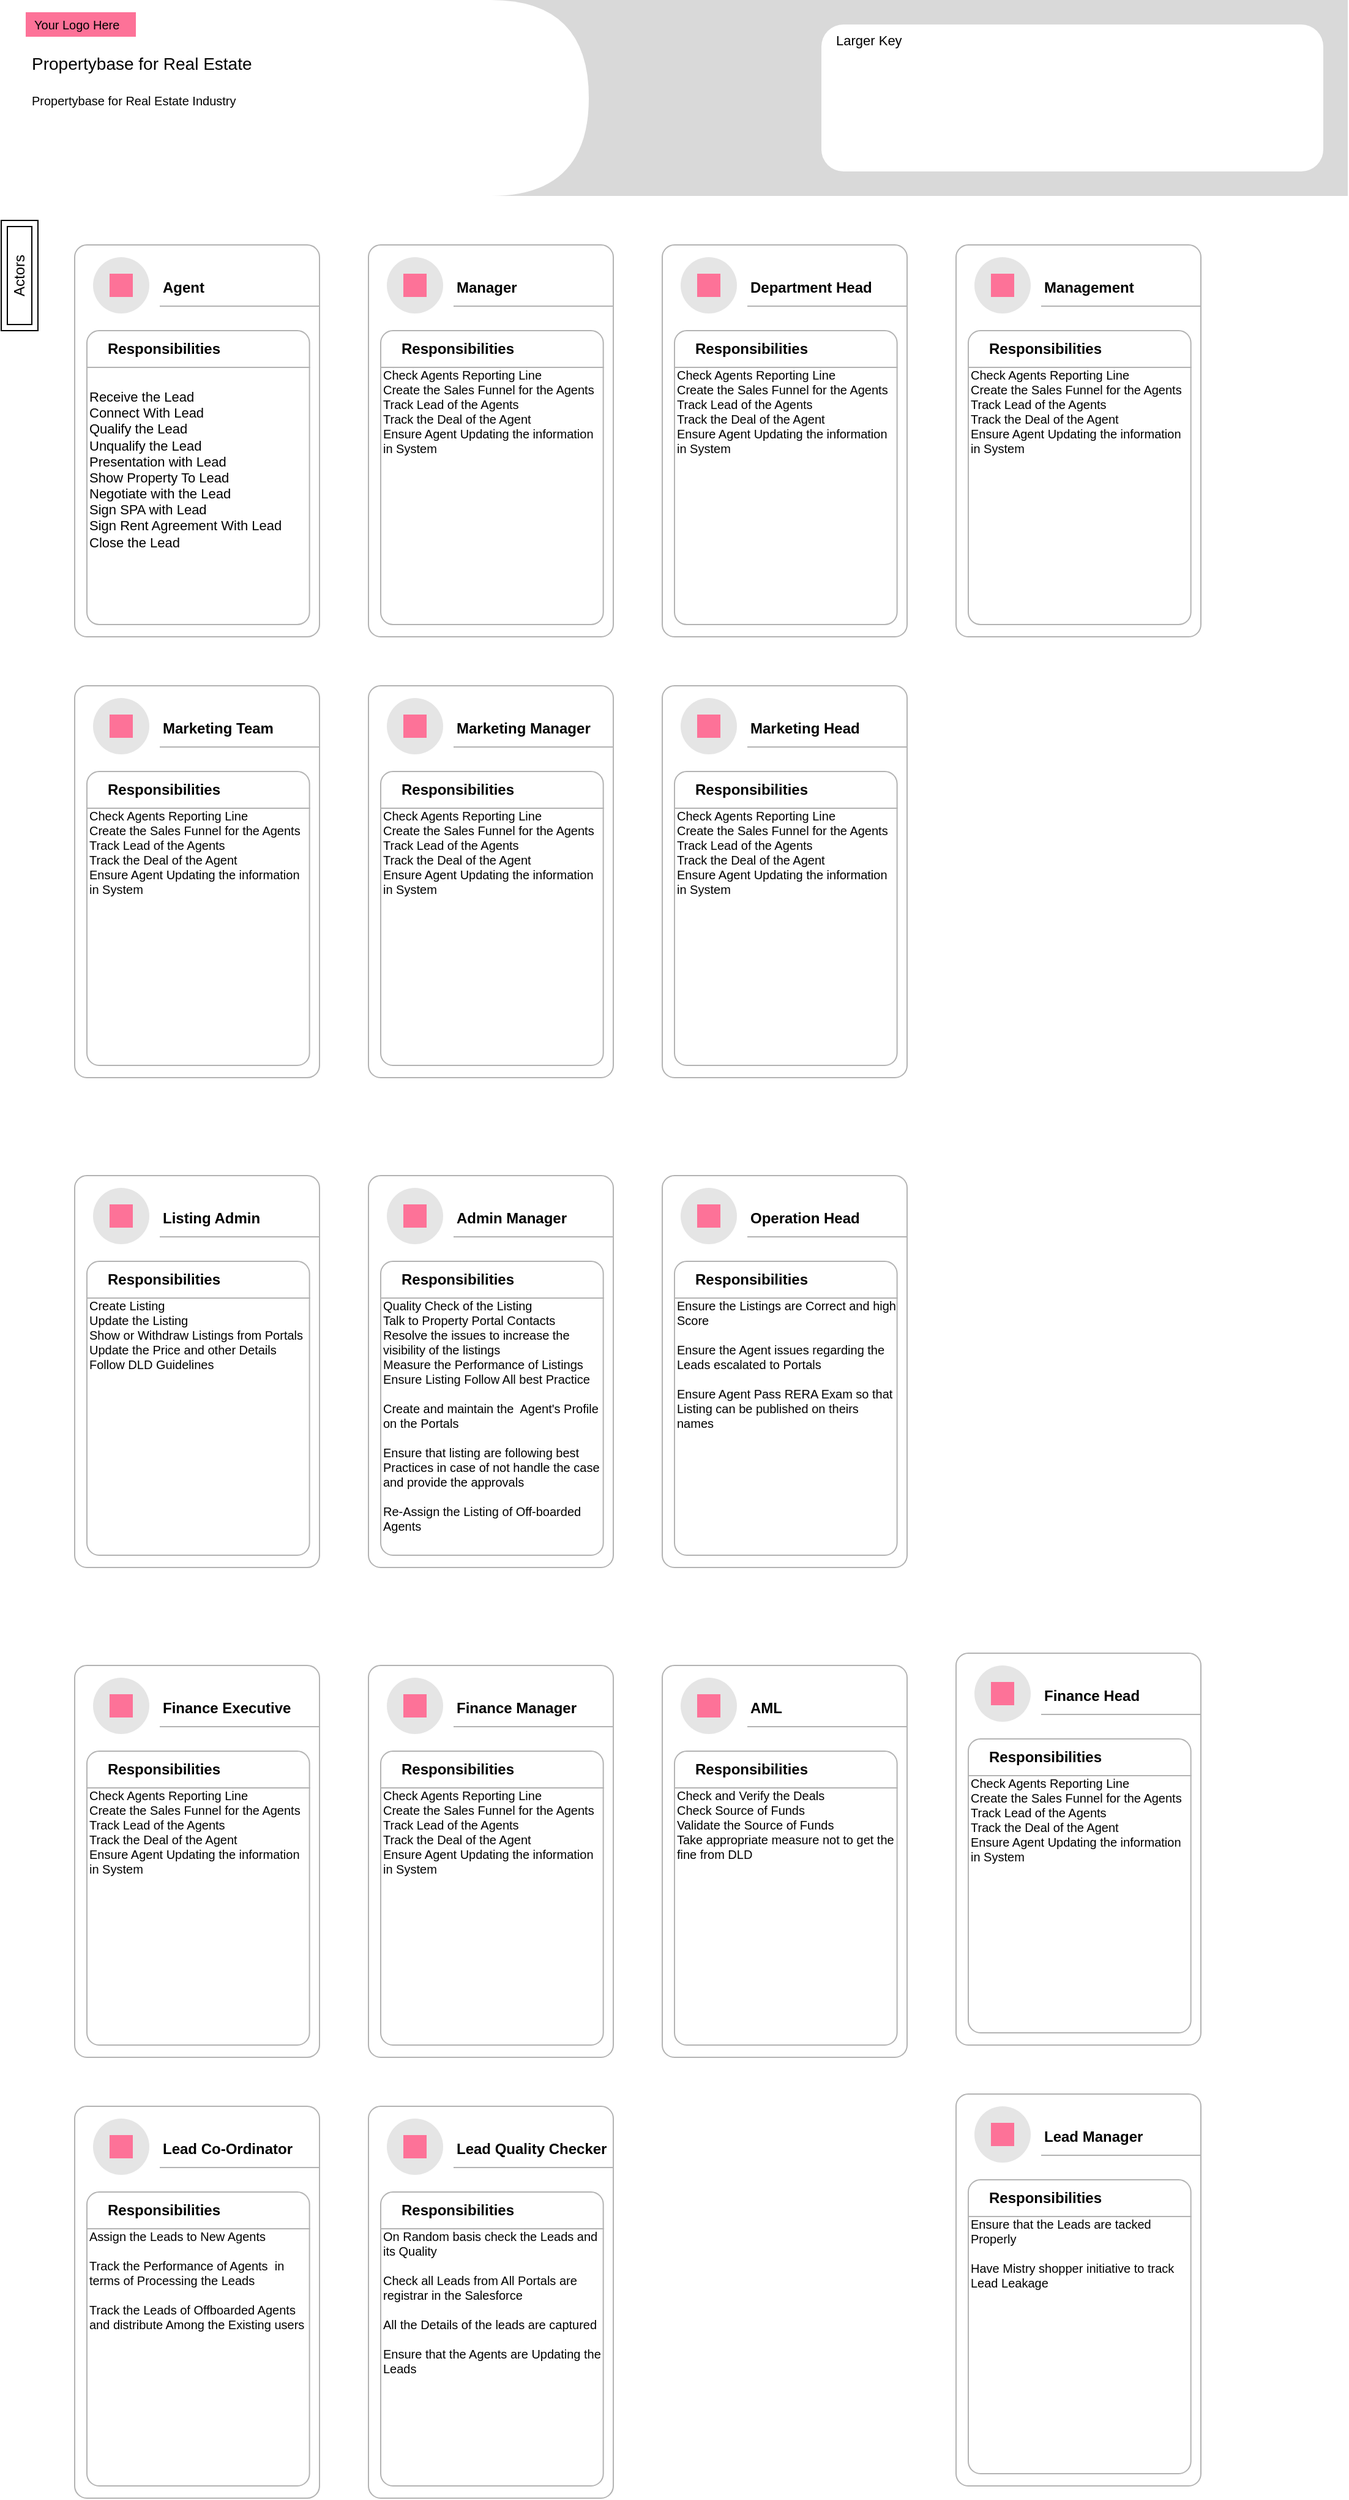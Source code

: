 <mxfile version="23.1.6" type="github" pages="2">
  <diagram name="Stakeholders" id="a7904f86-f2b4-8e86-fa97-74104820619b">
    <mxGraphModel dx="2466" dy="756" grid="1" gridSize="10" guides="1" tooltips="1" connect="1" arrows="1" fold="1" page="1" pageScale="1" pageWidth="1100" pageHeight="850" background="none" math="0" shadow="0">
      <root>
        <mxCell id="0" />
        <mxCell id="1" parent="0" />
        <mxCell id="b90Xa3ftQVuu3opvrb9x-45" value="" style="strokeColor=none;fillColor=#d9d9d9;" vertex="1" parent="1">
          <mxGeometry x="-1100" width="1100" height="160" as="geometry" />
        </mxCell>
        <mxCell id="b90Xa3ftQVuu3opvrb9x-46" value="" style="shape=delay;whiteSpace=wrap;html=1;strokeColor=none;resizeHeight=1;part=1;" vertex="1" parent="b90Xa3ftQVuu3opvrb9x-45">
          <mxGeometry width="480" height="160" relative="1" as="geometry" />
        </mxCell>
        <mxCell id="b90Xa3ftQVuu3opvrb9x-47" value="Your Logo Here" style="rounded=0;whiteSpace=wrap;html=1;fillColor=#fd7298;strokeColor=none;align=left;spacingLeft=5;fontSize=10;part=1;" vertex="1" parent="b90Xa3ftQVuu3opvrb9x-46">
          <mxGeometry width="90" height="20" relative="1" as="geometry">
            <mxPoint x="20" y="10" as="offset" />
          </mxGeometry>
        </mxCell>
        <mxCell id="b90Xa3ftQVuu3opvrb9x-48" value="&lt;h3&gt;&lt;font style=&quot;font-weight: normal; font-size: 14px;&quot;&gt;Propertybase for Real Estate&amp;nbsp;&lt;/font&gt;&lt;/h3&gt;&lt;p&gt;&lt;font size=&quot;1&quot;&gt;Propertybase for Real Estate Industry&amp;nbsp;&lt;/font&gt;&lt;/p&gt;" style="text;html=1;strokeColor=none;fillColor=none;spacing=5;spacingTop=-20;whiteSpace=wrap;overflow=hidden;rounded=0;part=1;" vertex="1" parent="b90Xa3ftQVuu3opvrb9x-46">
          <mxGeometry width="440" height="100" relative="1" as="geometry">
            <mxPoint x="20" y="40" as="offset" />
          </mxGeometry>
        </mxCell>
        <mxCell id="b90Xa3ftQVuu3opvrb9x-49" value="Larger Key" style="rounded=1;whiteSpace=wrap;html=1;strokeColor=none;verticalAlign=top;align=left;spacingLeft=10;fontSize=11;part=1;" vertex="1" parent="b90Xa3ftQVuu3opvrb9x-45">
          <mxGeometry x="1" width="410" height="120" relative="1" as="geometry">
            <mxPoint x="-430" y="20" as="offset" />
          </mxGeometry>
        </mxCell>
        <mxCell id="b90Xa3ftQVuu3opvrb9x-101" value="Manager" style="shape=umlActor;verticalLabelPosition=bottom;verticalAlign=top;html=1;outlineConnect=0;" vertex="1" parent="1">
          <mxGeometry x="-430" y="365" width="40" height="60" as="geometry" />
        </mxCell>
        <mxCell id="b90Xa3ftQVuu3opvrb9x-116" value="" style="rounded=1;whiteSpace=wrap;html=1;strokeColor=#B3B3B3;arcSize=20;absoluteArcSize=1;collapsible=0;recursiveResize=1;fontSize=9;" vertex="1" parent="1">
          <mxGeometry x="-1040" y="200" width="200" height="320" as="geometry" />
        </mxCell>
        <mxCell id="b90Xa3ftQVuu3opvrb9x-117" value="" style="ellipse;whiteSpace=wrap;html=1;aspect=fixed;strokeColor=none;fillColor=#e5e5e5;part=1;" vertex="1" parent="b90Xa3ftQVuu3opvrb9x-116">
          <mxGeometry width="46" height="46" relative="1" as="geometry">
            <mxPoint x="15" y="10" as="offset" />
          </mxGeometry>
        </mxCell>
        <mxCell id="b90Xa3ftQVuu3opvrb9x-118" value="" style="html=1;strokeColor=none;fillColor=#fd7298;part=1;" vertex="1" parent="b90Xa3ftQVuu3opvrb9x-117">
          <mxGeometry x="0.5" y="0.5" width="19" height="19" relative="1" as="geometry">
            <mxPoint x="-9.5" y="-9.5" as="offset" />
          </mxGeometry>
        </mxCell>
        <mxCell id="b90Xa3ftQVuu3opvrb9x-119" value="Agent" style="shape=partialRectangle;whiteSpace=wrap;html=1;top=0;left=0;fillColor=none;right=0;fontStyle=1;align=left;strokeColor=#B3B3B3;part=1;" vertex="1" parent="b90Xa3ftQVuu3opvrb9x-116">
          <mxGeometry x="1" width="130" height="30" relative="1" as="geometry">
            <mxPoint x="-130" y="20" as="offset" />
          </mxGeometry>
        </mxCell>
        <mxCell id="b90Xa3ftQVuu3opvrb9x-120" value="&lt;div style=&quot;font-size: 11px;&quot;&gt;&lt;span style=&quot;background-color: initial;&quot;&gt;&lt;font style=&quot;font-size: 11px;&quot;&gt;Receive the Lead&amp;nbsp;&lt;/font&gt;&lt;/span&gt;&lt;/div&gt;&lt;div style=&quot;font-size: 11px;&quot;&gt;&lt;font style=&quot;font-size: 11px;&quot;&gt;Connect With Lead&amp;nbsp;&lt;/font&gt;&lt;/div&gt;&lt;div style=&quot;font-size: 11px;&quot;&gt;&lt;font style=&quot;font-size: 11px;&quot;&gt;Qualify the Lead&amp;nbsp;&lt;/font&gt;&lt;/div&gt;&lt;div style=&quot;font-size: 11px;&quot;&gt;&lt;font style=&quot;font-size: 11px;&quot;&gt;Unqualify the Lead&lt;/font&gt;&lt;/div&gt;&lt;div style=&quot;font-size: 11px;&quot;&gt;&lt;font style=&quot;font-size: 11px;&quot;&gt;Presentation with Lead&lt;/font&gt;&lt;/div&gt;&lt;div style=&quot;font-size: 11px;&quot;&gt;&lt;font style=&quot;font-size: 11px;&quot;&gt;Show Property To Lead&amp;nbsp;&lt;/font&gt;&lt;/div&gt;&lt;div style=&quot;font-size: 11px;&quot;&gt;&lt;font style=&quot;font-size: 11px;&quot;&gt;Negotiate with the Lead&amp;nbsp;&lt;/font&gt;&lt;/div&gt;&lt;div style=&quot;font-size: 11px;&quot;&gt;&lt;font style=&quot;font-size: 11px;&quot;&gt;Sign SPA with Lead&lt;/font&gt;&lt;/div&gt;&lt;div style=&quot;font-size: 11px;&quot;&gt;&lt;font style=&quot;font-size: 11px;&quot;&gt;Sign Rent Agreement With Lead&lt;/font&gt;&lt;/div&gt;&lt;div style=&quot;font-size: 11px;&quot;&gt;&lt;font style=&quot;font-size: 11px;&quot;&gt;Close the Lead&lt;/font&gt;&lt;/div&gt;&lt;div style=&quot;font-size: 11px;&quot;&gt;&lt;br&gt;&lt;/div&gt;" style="shape=rect;rounded=1;whiteSpace=wrap;html=1;strokeColor=#B3B3B3;arcSize=20;absoluteArcSize=1;part=1;resizeWidth=1;align=left;verticalAlign=middle;horizontal=1;" vertex="1" parent="b90Xa3ftQVuu3opvrb9x-116">
          <mxGeometry width="181.82" height="240" relative="1" as="geometry">
            <mxPoint x="10" y="70" as="offset" />
          </mxGeometry>
        </mxCell>
        <mxCell id="b90Xa3ftQVuu3opvrb9x-121" value="Responsibilities" style="shape=partialRectangle;whiteSpace=wrap;html=1;top=0;left=0;fillColor=none;right=0;fontStyle=1;align=left;strokeColor=#B3B3B3;spacingLeft=15;part=1;resizeWidth=1;" vertex="1" parent="b90Xa3ftQVuu3opvrb9x-120">
          <mxGeometry width="181.82" height="30" relative="1" as="geometry" />
        </mxCell>
        <mxCell id="b90Xa3ftQVuu3opvrb9x-123" value="" style="rounded=1;whiteSpace=wrap;html=1;strokeColor=#B3B3B3;arcSize=20;absoluteArcSize=1;collapsible=0;recursiveResize=1;fontSize=11;" vertex="1" parent="1">
          <mxGeometry x="-800" y="200" width="200" height="320" as="geometry" />
        </mxCell>
        <mxCell id="b90Xa3ftQVuu3opvrb9x-124" value="" style="ellipse;whiteSpace=wrap;html=1;aspect=fixed;strokeColor=none;fillColor=#e5e5e5;part=1;" vertex="1" parent="b90Xa3ftQVuu3opvrb9x-123">
          <mxGeometry width="46" height="46" relative="1" as="geometry">
            <mxPoint x="15" y="10" as="offset" />
          </mxGeometry>
        </mxCell>
        <mxCell id="b90Xa3ftQVuu3opvrb9x-125" value="" style="html=1;strokeColor=none;fillColor=#fd7298;part=1;" vertex="1" parent="b90Xa3ftQVuu3opvrb9x-124">
          <mxGeometry x="0.5" y="0.5" width="19" height="19" relative="1" as="geometry">
            <mxPoint x="-9.5" y="-9.5" as="offset" />
          </mxGeometry>
        </mxCell>
        <mxCell id="b90Xa3ftQVuu3opvrb9x-126" value="Manager" style="shape=partialRectangle;whiteSpace=wrap;html=1;top=0;left=0;fillColor=none;right=0;fontStyle=1;align=left;strokeColor=#B3B3B3;part=1;" vertex="1" parent="b90Xa3ftQVuu3opvrb9x-123">
          <mxGeometry x="1" width="130" height="30" relative="1" as="geometry">
            <mxPoint x="-130" y="20" as="offset" />
          </mxGeometry>
        </mxCell>
        <mxCell id="b90Xa3ftQVuu3opvrb9x-127" value="&lt;div style=&quot;&quot;&gt;&lt;br&gt;&lt;span style=&quot;font-weight: normal;&quot;&gt;&lt;br&gt;&lt;span style=&quot;background-color: initial;&quot;&gt;Check Agents Reporting Line&lt;/span&gt;&lt;br&gt;&lt;span style=&quot;background-color: initial;&quot;&gt;Create the Sales Funnel for the Agents&amp;nbsp;&lt;/span&gt;&lt;br&gt;&lt;span style=&quot;background-color: initial;&quot;&gt;Track Lead of the Agents&amp;nbsp;&lt;/span&gt;&lt;br&gt;&lt;span style=&quot;background-color: initial;&quot;&gt;Track the Deal of the Agent&amp;nbsp;&lt;/span&gt;&lt;br&gt;&lt;span style=&quot;background-color: initial;&quot;&gt;Ensure Agent Updating the information in System&amp;nbsp;&lt;/span&gt;&lt;/span&gt;&lt;br&gt;&lt;/div&gt;&lt;div style=&quot;&quot;&gt;&lt;span style=&quot;font-weight: normal;&quot;&gt;&lt;span style=&quot;background-color: initial;&quot;&gt;&lt;br&gt;&lt;/span&gt;&lt;/span&gt;&lt;/div&gt;" style="shape=rect;rounded=1;whiteSpace=wrap;html=1;strokeColor=#B3B3B3;arcSize=20;absoluteArcSize=1;part=1;resizeWidth=1;align=left;fontSize=10;fontStyle=1;verticalAlign=top;" vertex="1" parent="b90Xa3ftQVuu3opvrb9x-123">
          <mxGeometry width="181.82" height="240" relative="1" as="geometry">
            <mxPoint x="10" y="70" as="offset" />
          </mxGeometry>
        </mxCell>
        <mxCell id="b90Xa3ftQVuu3opvrb9x-128" value="Responsibilities" style="shape=partialRectangle;whiteSpace=wrap;html=1;top=0;left=0;fillColor=none;right=0;fontStyle=1;align=left;strokeColor=#B3B3B3;spacingLeft=15;part=1;resizeWidth=1;" vertex="1" parent="b90Xa3ftQVuu3opvrb9x-127">
          <mxGeometry width="181.82" height="30" relative="1" as="geometry" />
        </mxCell>
        <mxCell id="b90Xa3ftQVuu3opvrb9x-129" value="Actors" style="shape=ext;margin=3;double=1;whiteSpace=wrap;html=1;align=center;horizontal=0;" vertex="1" parent="1">
          <mxGeometry x="-1100" y="180" width="30" height="90" as="geometry" />
        </mxCell>
        <mxCell id="b90Xa3ftQVuu3opvrb9x-130" value="" style="rounded=1;whiteSpace=wrap;html=1;strokeColor=#B3B3B3;arcSize=20;absoluteArcSize=1;collapsible=0;recursiveResize=1;fontSize=11;" vertex="1" parent="1">
          <mxGeometry x="-560" y="200" width="200" height="320" as="geometry" />
        </mxCell>
        <mxCell id="b90Xa3ftQVuu3opvrb9x-131" value="" style="ellipse;whiteSpace=wrap;html=1;aspect=fixed;strokeColor=none;fillColor=#e5e5e5;part=1;" vertex="1" parent="b90Xa3ftQVuu3opvrb9x-130">
          <mxGeometry width="46" height="46" relative="1" as="geometry">
            <mxPoint x="15" y="10" as="offset" />
          </mxGeometry>
        </mxCell>
        <mxCell id="b90Xa3ftQVuu3opvrb9x-132" value="" style="html=1;strokeColor=none;fillColor=#fd7298;part=1;" vertex="1" parent="b90Xa3ftQVuu3opvrb9x-131">
          <mxGeometry x="0.5" y="0.5" width="19" height="19" relative="1" as="geometry">
            <mxPoint x="-9.5" y="-9.5" as="offset" />
          </mxGeometry>
        </mxCell>
        <mxCell id="b90Xa3ftQVuu3opvrb9x-133" value="Department Head" style="shape=partialRectangle;whiteSpace=wrap;html=1;top=0;left=0;fillColor=none;right=0;fontStyle=1;align=left;strokeColor=#B3B3B3;part=1;" vertex="1" parent="b90Xa3ftQVuu3opvrb9x-130">
          <mxGeometry x="1" width="130" height="30" relative="1" as="geometry">
            <mxPoint x="-130" y="20" as="offset" />
          </mxGeometry>
        </mxCell>
        <mxCell id="b90Xa3ftQVuu3opvrb9x-134" value="&lt;div style=&quot;&quot;&gt;&lt;br&gt;&lt;span style=&quot;font-weight: normal;&quot;&gt;&lt;br&gt;&lt;span style=&quot;background-color: initial;&quot;&gt;Check Agents Reporting Line&lt;/span&gt;&lt;br&gt;&lt;span style=&quot;background-color: initial;&quot;&gt;Create the Sales Funnel for the Agents&amp;nbsp;&lt;/span&gt;&lt;br&gt;&lt;span style=&quot;background-color: initial;&quot;&gt;Track Lead of the Agents&amp;nbsp;&lt;/span&gt;&lt;br&gt;&lt;span style=&quot;background-color: initial;&quot;&gt;Track the Deal of the Agent&amp;nbsp;&lt;/span&gt;&lt;br&gt;&lt;span style=&quot;background-color: initial;&quot;&gt;Ensure Agent Updating the information in System&amp;nbsp;&lt;/span&gt;&lt;/span&gt;&lt;br&gt;&lt;/div&gt;&lt;div style=&quot;&quot;&gt;&lt;span style=&quot;font-weight: normal;&quot;&gt;&lt;span style=&quot;background-color: initial;&quot;&gt;&lt;br&gt;&lt;/span&gt;&lt;/span&gt;&lt;/div&gt;" style="shape=rect;rounded=1;whiteSpace=wrap;html=1;strokeColor=#B3B3B3;arcSize=20;absoluteArcSize=1;part=1;resizeWidth=1;align=left;fontSize=10;fontStyle=1;verticalAlign=top;" vertex="1" parent="b90Xa3ftQVuu3opvrb9x-130">
          <mxGeometry width="181.82" height="240" relative="1" as="geometry">
            <mxPoint x="10" y="70" as="offset" />
          </mxGeometry>
        </mxCell>
        <mxCell id="b90Xa3ftQVuu3opvrb9x-135" value="Responsibilities" style="shape=partialRectangle;whiteSpace=wrap;html=1;top=0;left=0;fillColor=none;right=0;fontStyle=1;align=left;strokeColor=#B3B3B3;spacingLeft=15;part=1;resizeWidth=1;" vertex="1" parent="b90Xa3ftQVuu3opvrb9x-134">
          <mxGeometry width="181.82" height="30" relative="1" as="geometry" />
        </mxCell>
        <mxCell id="b90Xa3ftQVuu3opvrb9x-136" value="" style="rounded=1;whiteSpace=wrap;html=1;strokeColor=#B3B3B3;arcSize=20;absoluteArcSize=1;collapsible=0;recursiveResize=1;fontSize=11;" vertex="1" parent="1">
          <mxGeometry x="-320" y="200" width="200" height="320" as="geometry" />
        </mxCell>
        <mxCell id="b90Xa3ftQVuu3opvrb9x-137" value="" style="ellipse;whiteSpace=wrap;html=1;aspect=fixed;strokeColor=none;fillColor=#e5e5e5;part=1;" vertex="1" parent="b90Xa3ftQVuu3opvrb9x-136">
          <mxGeometry width="46" height="46" relative="1" as="geometry">
            <mxPoint x="15" y="10" as="offset" />
          </mxGeometry>
        </mxCell>
        <mxCell id="b90Xa3ftQVuu3opvrb9x-138" value="" style="html=1;strokeColor=none;fillColor=#fd7298;part=1;" vertex="1" parent="b90Xa3ftQVuu3opvrb9x-137">
          <mxGeometry x="0.5" y="0.5" width="19" height="19" relative="1" as="geometry">
            <mxPoint x="-9.5" y="-9.5" as="offset" />
          </mxGeometry>
        </mxCell>
        <mxCell id="b90Xa3ftQVuu3opvrb9x-139" value="Management" style="shape=partialRectangle;whiteSpace=wrap;html=1;top=0;left=0;fillColor=none;right=0;fontStyle=1;align=left;strokeColor=#B3B3B3;part=1;" vertex="1" parent="b90Xa3ftQVuu3opvrb9x-136">
          <mxGeometry x="1" width="130" height="30" relative="1" as="geometry">
            <mxPoint x="-130" y="20" as="offset" />
          </mxGeometry>
        </mxCell>
        <mxCell id="b90Xa3ftQVuu3opvrb9x-140" value="&lt;div style=&quot;&quot;&gt;&lt;br&gt;&lt;span style=&quot;font-weight: normal;&quot;&gt;&lt;br&gt;&lt;span style=&quot;background-color: initial;&quot;&gt;Check Agents Reporting Line&lt;/span&gt;&lt;br&gt;&lt;span style=&quot;background-color: initial;&quot;&gt;Create the Sales Funnel for the Agents&amp;nbsp;&lt;/span&gt;&lt;br&gt;&lt;span style=&quot;background-color: initial;&quot;&gt;Track Lead of the Agents&amp;nbsp;&lt;/span&gt;&lt;br&gt;&lt;span style=&quot;background-color: initial;&quot;&gt;Track the Deal of the Agent&amp;nbsp;&lt;/span&gt;&lt;br&gt;&lt;span style=&quot;background-color: initial;&quot;&gt;Ensure Agent Updating the information in System&amp;nbsp;&lt;/span&gt;&lt;/span&gt;&lt;br&gt;&lt;/div&gt;&lt;div style=&quot;&quot;&gt;&lt;span style=&quot;font-weight: normal;&quot;&gt;&lt;span style=&quot;background-color: initial;&quot;&gt;&lt;br&gt;&lt;/span&gt;&lt;/span&gt;&lt;/div&gt;" style="shape=rect;rounded=1;whiteSpace=wrap;html=1;strokeColor=#B3B3B3;arcSize=20;absoluteArcSize=1;part=1;resizeWidth=1;align=left;fontSize=10;fontStyle=1;verticalAlign=top;" vertex="1" parent="b90Xa3ftQVuu3opvrb9x-136">
          <mxGeometry width="181.82" height="240" relative="1" as="geometry">
            <mxPoint x="10" y="70" as="offset" />
          </mxGeometry>
        </mxCell>
        <mxCell id="b90Xa3ftQVuu3opvrb9x-141" value="Responsibilities" style="shape=partialRectangle;whiteSpace=wrap;html=1;top=0;left=0;fillColor=none;right=0;fontStyle=1;align=left;strokeColor=#B3B3B3;spacingLeft=15;part=1;resizeWidth=1;" vertex="1" parent="b90Xa3ftQVuu3opvrb9x-140">
          <mxGeometry width="181.82" height="30" relative="1" as="geometry" />
        </mxCell>
        <mxCell id="b90Xa3ftQVuu3opvrb9x-142" value="" style="rounded=1;whiteSpace=wrap;html=1;strokeColor=#B3B3B3;arcSize=20;absoluteArcSize=1;collapsible=0;recursiveResize=1;fontSize=11;" vertex="1" parent="1">
          <mxGeometry x="-1040" y="560" width="200" height="320" as="geometry" />
        </mxCell>
        <mxCell id="b90Xa3ftQVuu3opvrb9x-143" value="" style="ellipse;whiteSpace=wrap;html=1;aspect=fixed;strokeColor=none;fillColor=#e5e5e5;part=1;" vertex="1" parent="b90Xa3ftQVuu3opvrb9x-142">
          <mxGeometry width="46" height="46" relative="1" as="geometry">
            <mxPoint x="15" y="10" as="offset" />
          </mxGeometry>
        </mxCell>
        <mxCell id="b90Xa3ftQVuu3opvrb9x-144" value="" style="html=1;strokeColor=none;fillColor=#fd7298;part=1;" vertex="1" parent="b90Xa3ftQVuu3opvrb9x-143">
          <mxGeometry x="0.5" y="0.5" width="19" height="19" relative="1" as="geometry">
            <mxPoint x="-9.5" y="-9.5" as="offset" />
          </mxGeometry>
        </mxCell>
        <mxCell id="b90Xa3ftQVuu3opvrb9x-145" value="Marketing Team" style="shape=partialRectangle;whiteSpace=wrap;html=1;top=0;left=0;fillColor=none;right=0;fontStyle=1;align=left;strokeColor=#B3B3B3;part=1;" vertex="1" parent="b90Xa3ftQVuu3opvrb9x-142">
          <mxGeometry x="1" width="130" height="30" relative="1" as="geometry">
            <mxPoint x="-130" y="20" as="offset" />
          </mxGeometry>
        </mxCell>
        <mxCell id="b90Xa3ftQVuu3opvrb9x-146" value="&lt;div style=&quot;&quot;&gt;&lt;br&gt;&lt;span style=&quot;font-weight: normal;&quot;&gt;&lt;br&gt;&lt;span style=&quot;background-color: initial;&quot;&gt;Check Agents Reporting Line&lt;/span&gt;&lt;br&gt;&lt;span style=&quot;background-color: initial;&quot;&gt;Create the Sales Funnel for the Agents&amp;nbsp;&lt;/span&gt;&lt;br&gt;&lt;span style=&quot;background-color: initial;&quot;&gt;Track Lead of the Agents&amp;nbsp;&lt;/span&gt;&lt;br&gt;&lt;span style=&quot;background-color: initial;&quot;&gt;Track the Deal of the Agent&amp;nbsp;&lt;/span&gt;&lt;br&gt;&lt;span style=&quot;background-color: initial;&quot;&gt;Ensure Agent Updating the information in System&amp;nbsp;&lt;/span&gt;&lt;/span&gt;&lt;br&gt;&lt;/div&gt;&lt;div style=&quot;&quot;&gt;&lt;span style=&quot;font-weight: normal;&quot;&gt;&lt;span style=&quot;background-color: initial;&quot;&gt;&lt;br&gt;&lt;/span&gt;&lt;/span&gt;&lt;/div&gt;" style="shape=rect;rounded=1;whiteSpace=wrap;html=1;strokeColor=#B3B3B3;arcSize=20;absoluteArcSize=1;part=1;resizeWidth=1;align=left;fontSize=10;fontStyle=1;verticalAlign=top;" vertex="1" parent="b90Xa3ftQVuu3opvrb9x-142">
          <mxGeometry width="181.82" height="240" relative="1" as="geometry">
            <mxPoint x="10" y="70" as="offset" />
          </mxGeometry>
        </mxCell>
        <mxCell id="b90Xa3ftQVuu3opvrb9x-147" value="Responsibilities" style="shape=partialRectangle;whiteSpace=wrap;html=1;top=0;left=0;fillColor=none;right=0;fontStyle=1;align=left;strokeColor=#B3B3B3;spacingLeft=15;part=1;resizeWidth=1;" vertex="1" parent="b90Xa3ftQVuu3opvrb9x-146">
          <mxGeometry width="181.82" height="30" relative="1" as="geometry" />
        </mxCell>
        <mxCell id="b90Xa3ftQVuu3opvrb9x-148" value="" style="rounded=1;whiteSpace=wrap;html=1;strokeColor=#B3B3B3;arcSize=20;absoluteArcSize=1;collapsible=0;recursiveResize=1;fontSize=11;" vertex="1" parent="1">
          <mxGeometry x="-800" y="560" width="200" height="320" as="geometry" />
        </mxCell>
        <mxCell id="b90Xa3ftQVuu3opvrb9x-149" value="" style="ellipse;whiteSpace=wrap;html=1;aspect=fixed;strokeColor=none;fillColor=#e5e5e5;part=1;" vertex="1" parent="b90Xa3ftQVuu3opvrb9x-148">
          <mxGeometry width="46" height="46" relative="1" as="geometry">
            <mxPoint x="15" y="10" as="offset" />
          </mxGeometry>
        </mxCell>
        <mxCell id="b90Xa3ftQVuu3opvrb9x-150" value="" style="html=1;strokeColor=none;fillColor=#fd7298;part=1;" vertex="1" parent="b90Xa3ftQVuu3opvrb9x-149">
          <mxGeometry x="0.5" y="0.5" width="19" height="19" relative="1" as="geometry">
            <mxPoint x="-9.5" y="-9.5" as="offset" />
          </mxGeometry>
        </mxCell>
        <mxCell id="b90Xa3ftQVuu3opvrb9x-151" value="Marketing Manager" style="shape=partialRectangle;whiteSpace=wrap;html=1;top=0;left=0;fillColor=none;right=0;fontStyle=1;align=left;strokeColor=#B3B3B3;part=1;" vertex="1" parent="b90Xa3ftQVuu3opvrb9x-148">
          <mxGeometry x="1" width="130" height="30" relative="1" as="geometry">
            <mxPoint x="-130" y="20" as="offset" />
          </mxGeometry>
        </mxCell>
        <mxCell id="b90Xa3ftQVuu3opvrb9x-152" value="&lt;div style=&quot;&quot;&gt;&lt;br&gt;&lt;span style=&quot;font-weight: normal;&quot;&gt;&lt;br&gt;&lt;span style=&quot;background-color: initial;&quot;&gt;Check Agents Reporting Line&lt;/span&gt;&lt;br&gt;&lt;span style=&quot;background-color: initial;&quot;&gt;Create the Sales Funnel for the Agents&amp;nbsp;&lt;/span&gt;&lt;br&gt;&lt;span style=&quot;background-color: initial;&quot;&gt;Track Lead of the Agents&amp;nbsp;&lt;/span&gt;&lt;br&gt;&lt;span style=&quot;background-color: initial;&quot;&gt;Track the Deal of the Agent&amp;nbsp;&lt;/span&gt;&lt;br&gt;&lt;span style=&quot;background-color: initial;&quot;&gt;Ensure Agent Updating the information in System&amp;nbsp;&lt;/span&gt;&lt;/span&gt;&lt;br&gt;&lt;/div&gt;&lt;div style=&quot;&quot;&gt;&lt;span style=&quot;font-weight: normal;&quot;&gt;&lt;span style=&quot;background-color: initial;&quot;&gt;&lt;br&gt;&lt;/span&gt;&lt;/span&gt;&lt;/div&gt;" style="shape=rect;rounded=1;whiteSpace=wrap;html=1;strokeColor=#B3B3B3;arcSize=20;absoluteArcSize=1;part=1;resizeWidth=1;align=left;fontSize=10;fontStyle=1;verticalAlign=top;" vertex="1" parent="b90Xa3ftQVuu3opvrb9x-148">
          <mxGeometry width="181.82" height="240" relative="1" as="geometry">
            <mxPoint x="10" y="70" as="offset" />
          </mxGeometry>
        </mxCell>
        <mxCell id="b90Xa3ftQVuu3opvrb9x-153" value="Responsibilities" style="shape=partialRectangle;whiteSpace=wrap;html=1;top=0;left=0;fillColor=none;right=0;fontStyle=1;align=left;strokeColor=#B3B3B3;spacingLeft=15;part=1;resizeWidth=1;" vertex="1" parent="b90Xa3ftQVuu3opvrb9x-152">
          <mxGeometry width="181.82" height="30" relative="1" as="geometry" />
        </mxCell>
        <mxCell id="b90Xa3ftQVuu3opvrb9x-154" value="" style="rounded=1;whiteSpace=wrap;html=1;strokeColor=#B3B3B3;arcSize=20;absoluteArcSize=1;collapsible=0;recursiveResize=1;fontSize=11;" vertex="1" parent="1">
          <mxGeometry x="-560" y="560" width="200" height="320" as="geometry" />
        </mxCell>
        <mxCell id="b90Xa3ftQVuu3opvrb9x-155" value="" style="ellipse;whiteSpace=wrap;html=1;aspect=fixed;strokeColor=none;fillColor=#e5e5e5;part=1;" vertex="1" parent="b90Xa3ftQVuu3opvrb9x-154">
          <mxGeometry width="46" height="46" relative="1" as="geometry">
            <mxPoint x="15" y="10" as="offset" />
          </mxGeometry>
        </mxCell>
        <mxCell id="b90Xa3ftQVuu3opvrb9x-156" value="" style="html=1;strokeColor=none;fillColor=#fd7298;part=1;" vertex="1" parent="b90Xa3ftQVuu3opvrb9x-155">
          <mxGeometry x="0.5" y="0.5" width="19" height="19" relative="1" as="geometry">
            <mxPoint x="-9.5" y="-9.5" as="offset" />
          </mxGeometry>
        </mxCell>
        <mxCell id="b90Xa3ftQVuu3opvrb9x-157" value="Marketing Head" style="shape=partialRectangle;whiteSpace=wrap;html=1;top=0;left=0;fillColor=none;right=0;fontStyle=1;align=left;strokeColor=#B3B3B3;part=1;" vertex="1" parent="b90Xa3ftQVuu3opvrb9x-154">
          <mxGeometry x="1" width="130" height="30" relative="1" as="geometry">
            <mxPoint x="-130" y="20" as="offset" />
          </mxGeometry>
        </mxCell>
        <mxCell id="b90Xa3ftQVuu3opvrb9x-158" value="&lt;div style=&quot;&quot;&gt;&lt;br&gt;&lt;span style=&quot;font-weight: normal;&quot;&gt;&lt;br&gt;&lt;span style=&quot;background-color: initial;&quot;&gt;Check Agents Reporting Line&lt;/span&gt;&lt;br&gt;&lt;span style=&quot;background-color: initial;&quot;&gt;Create the Sales Funnel for the Agents&amp;nbsp;&lt;/span&gt;&lt;br&gt;&lt;span style=&quot;background-color: initial;&quot;&gt;Track Lead of the Agents&amp;nbsp;&lt;/span&gt;&lt;br&gt;&lt;span style=&quot;background-color: initial;&quot;&gt;Track the Deal of the Agent&amp;nbsp;&lt;/span&gt;&lt;br&gt;&lt;span style=&quot;background-color: initial;&quot;&gt;Ensure Agent Updating the information in System&amp;nbsp;&lt;/span&gt;&lt;/span&gt;&lt;br&gt;&lt;/div&gt;&lt;div style=&quot;&quot;&gt;&lt;span style=&quot;font-weight: normal;&quot;&gt;&lt;span style=&quot;background-color: initial;&quot;&gt;&lt;br&gt;&lt;/span&gt;&lt;/span&gt;&lt;/div&gt;" style="shape=rect;rounded=1;whiteSpace=wrap;html=1;strokeColor=#B3B3B3;arcSize=20;absoluteArcSize=1;part=1;resizeWidth=1;align=left;fontSize=10;fontStyle=1;verticalAlign=top;" vertex="1" parent="b90Xa3ftQVuu3opvrb9x-154">
          <mxGeometry width="181.82" height="240" relative="1" as="geometry">
            <mxPoint x="10" y="70" as="offset" />
          </mxGeometry>
        </mxCell>
        <mxCell id="b90Xa3ftQVuu3opvrb9x-159" value="Responsibilities" style="shape=partialRectangle;whiteSpace=wrap;html=1;top=0;left=0;fillColor=none;right=0;fontStyle=1;align=left;strokeColor=#B3B3B3;spacingLeft=15;part=1;resizeWidth=1;" vertex="1" parent="b90Xa3ftQVuu3opvrb9x-158">
          <mxGeometry width="181.82" height="30" relative="1" as="geometry" />
        </mxCell>
        <mxCell id="b90Xa3ftQVuu3opvrb9x-160" value="" style="rounded=1;whiteSpace=wrap;html=1;strokeColor=#B3B3B3;arcSize=20;absoluteArcSize=1;collapsible=0;recursiveResize=1;fontSize=11;" vertex="1" parent="1">
          <mxGeometry x="-1040" y="960" width="200" height="320" as="geometry" />
        </mxCell>
        <mxCell id="b90Xa3ftQVuu3opvrb9x-161" value="" style="ellipse;whiteSpace=wrap;html=1;aspect=fixed;strokeColor=none;fillColor=#e5e5e5;part=1;" vertex="1" parent="b90Xa3ftQVuu3opvrb9x-160">
          <mxGeometry width="46" height="46" relative="1" as="geometry">
            <mxPoint x="15" y="10" as="offset" />
          </mxGeometry>
        </mxCell>
        <mxCell id="b90Xa3ftQVuu3opvrb9x-162" value="" style="html=1;strokeColor=none;fillColor=#fd7298;part=1;" vertex="1" parent="b90Xa3ftQVuu3opvrb9x-161">
          <mxGeometry x="0.5" y="0.5" width="19" height="19" relative="1" as="geometry">
            <mxPoint x="-9.5" y="-9.5" as="offset" />
          </mxGeometry>
        </mxCell>
        <mxCell id="b90Xa3ftQVuu3opvrb9x-163" value="Listing Admin" style="shape=partialRectangle;whiteSpace=wrap;html=1;top=0;left=0;fillColor=none;right=0;fontStyle=1;align=left;strokeColor=#B3B3B3;part=1;" vertex="1" parent="b90Xa3ftQVuu3opvrb9x-160">
          <mxGeometry x="1" width="130" height="30" relative="1" as="geometry">
            <mxPoint x="-130" y="20" as="offset" />
          </mxGeometry>
        </mxCell>
        <mxCell id="b90Xa3ftQVuu3opvrb9x-164" value="&lt;div style=&quot;&quot;&gt;&lt;br&gt;&lt;span style=&quot;font-weight: normal;&quot;&gt;&lt;br&gt;&lt;/span&gt;&lt;/div&gt;&lt;div style=&quot;&quot;&gt;&lt;span style=&quot;font-weight: normal;&quot;&gt;Create Listing&amp;nbsp;&lt;/span&gt;&lt;/div&gt;&lt;div style=&quot;&quot;&gt;&lt;span style=&quot;font-weight: normal;&quot;&gt;Update the Listing&amp;nbsp;&lt;/span&gt;&lt;/div&gt;&lt;div style=&quot;&quot;&gt;&lt;span style=&quot;font-weight: normal;&quot;&gt;Show or Withdraw Listings from Portals&lt;/span&gt;&lt;/div&gt;&lt;div style=&quot;&quot;&gt;&lt;span style=&quot;font-weight: normal;&quot;&gt;Update the Price and other Details&lt;/span&gt;&lt;/div&gt;&lt;div style=&quot;&quot;&gt;&lt;span style=&quot;font-weight: normal;&quot;&gt;Follow DLD Guidelines&amp;nbsp;&lt;/span&gt;&lt;/div&gt;" style="shape=rect;rounded=1;whiteSpace=wrap;html=1;strokeColor=#B3B3B3;arcSize=20;absoluteArcSize=1;part=1;resizeWidth=1;align=left;fontSize=10;fontStyle=1;verticalAlign=top;" vertex="1" parent="b90Xa3ftQVuu3opvrb9x-160">
          <mxGeometry width="181.82" height="240" relative="1" as="geometry">
            <mxPoint x="10" y="70" as="offset" />
          </mxGeometry>
        </mxCell>
        <mxCell id="b90Xa3ftQVuu3opvrb9x-165" value="Responsibilities" style="shape=partialRectangle;whiteSpace=wrap;html=1;top=0;left=0;fillColor=none;right=0;fontStyle=1;align=left;strokeColor=#B3B3B3;spacingLeft=15;part=1;resizeWidth=1;" vertex="1" parent="b90Xa3ftQVuu3opvrb9x-164">
          <mxGeometry width="181.82" height="30" relative="1" as="geometry" />
        </mxCell>
        <mxCell id="b90Xa3ftQVuu3opvrb9x-166" value="" style="rounded=1;whiteSpace=wrap;html=1;strokeColor=#B3B3B3;arcSize=20;absoluteArcSize=1;collapsible=0;recursiveResize=1;fontSize=11;" vertex="1" parent="1">
          <mxGeometry x="-800" y="960" width="200" height="320" as="geometry" />
        </mxCell>
        <mxCell id="b90Xa3ftQVuu3opvrb9x-167" value="" style="ellipse;whiteSpace=wrap;html=1;aspect=fixed;strokeColor=none;fillColor=#e5e5e5;part=1;" vertex="1" parent="b90Xa3ftQVuu3opvrb9x-166">
          <mxGeometry width="46" height="46" relative="1" as="geometry">
            <mxPoint x="15" y="10" as="offset" />
          </mxGeometry>
        </mxCell>
        <mxCell id="b90Xa3ftQVuu3opvrb9x-168" value="" style="html=1;strokeColor=none;fillColor=#fd7298;part=1;" vertex="1" parent="b90Xa3ftQVuu3opvrb9x-167">
          <mxGeometry x="0.5" y="0.5" width="19" height="19" relative="1" as="geometry">
            <mxPoint x="-9.5" y="-9.5" as="offset" />
          </mxGeometry>
        </mxCell>
        <mxCell id="b90Xa3ftQVuu3opvrb9x-169" value="Admin Manager" style="shape=partialRectangle;whiteSpace=wrap;html=1;top=0;left=0;fillColor=none;right=0;fontStyle=1;align=left;strokeColor=#B3B3B3;part=1;" vertex="1" parent="b90Xa3ftQVuu3opvrb9x-166">
          <mxGeometry x="1" width="130" height="30" relative="1" as="geometry">
            <mxPoint x="-130" y="20" as="offset" />
          </mxGeometry>
        </mxCell>
        <mxCell id="b90Xa3ftQVuu3opvrb9x-170" value="&lt;div style=&quot;&quot;&gt;&lt;br&gt;&lt;/div&gt;&lt;div style=&quot;&quot;&gt;&lt;br&gt;&lt;span style=&quot;font-weight: normal;&quot;&gt;Quality Check of the Listing&lt;/span&gt;&lt;/div&gt;&lt;div style=&quot;&quot;&gt;&lt;span style=&quot;font-weight: normal;&quot;&gt;Talk to Property Portal Contacts&lt;/span&gt;&lt;/div&gt;&lt;div style=&quot;&quot;&gt;&lt;span style=&quot;font-weight: normal;&quot;&gt;Resolve the issues to increase the&amp;nbsp; visibility of the listings&amp;nbsp;&lt;/span&gt;&lt;/div&gt;&lt;div style=&quot;&quot;&gt;&lt;span style=&quot;font-weight: normal;&quot;&gt;Measure the Performance of Listings&lt;/span&gt;&lt;/div&gt;&lt;div style=&quot;&quot;&gt;&lt;span style=&quot;font-weight: normal;&quot;&gt;Ensure Listing Follow All best Practice&lt;/span&gt;&lt;/div&gt;&lt;div style=&quot;&quot;&gt;&lt;span style=&quot;font-weight: normal;&quot;&gt;&lt;br&gt;&lt;/span&gt;&lt;/div&gt;&lt;div style=&quot;&quot;&gt;&lt;span style=&quot;font-weight: normal;&quot;&gt;Create and maintain the&amp;nbsp; Agent&#39;s Profile on the Portals&amp;nbsp;&lt;/span&gt;&lt;/div&gt;&lt;div style=&quot;&quot;&gt;&lt;span style=&quot;font-weight: normal;&quot;&gt;&lt;br&gt;&lt;/span&gt;&lt;/div&gt;&lt;div style=&quot;&quot;&gt;&lt;span style=&quot;font-weight: 400;&quot;&gt;Ensure that listing are following best Practices in case of not handle the case and provide the approvals&amp;nbsp;&lt;/span&gt;&lt;/div&gt;&lt;div style=&quot;&quot;&gt;&lt;span style=&quot;font-weight: 400;&quot;&gt;&lt;br&gt;&lt;/span&gt;&lt;/div&gt;&lt;div style=&quot;&quot;&gt;&lt;span style=&quot;font-weight: 400;&quot;&gt;Re-Assign the Listing of Off-boarded Agents&lt;/span&gt;&lt;/div&gt;" style="shape=rect;rounded=1;whiteSpace=wrap;html=1;strokeColor=#B3B3B3;arcSize=20;absoluteArcSize=1;part=1;resizeWidth=1;align=left;fontSize=10;fontStyle=1;verticalAlign=top;" vertex="1" parent="b90Xa3ftQVuu3opvrb9x-166">
          <mxGeometry width="181.82" height="240" relative="1" as="geometry">
            <mxPoint x="10" y="70" as="offset" />
          </mxGeometry>
        </mxCell>
        <mxCell id="b90Xa3ftQVuu3opvrb9x-171" value="Responsibilities" style="shape=partialRectangle;whiteSpace=wrap;html=1;top=0;left=0;fillColor=none;right=0;fontStyle=1;align=left;strokeColor=#B3B3B3;spacingLeft=15;part=1;resizeWidth=1;" vertex="1" parent="b90Xa3ftQVuu3opvrb9x-170">
          <mxGeometry width="181.82" height="30" relative="1" as="geometry" />
        </mxCell>
        <mxCell id="b90Xa3ftQVuu3opvrb9x-172" value="" style="rounded=1;whiteSpace=wrap;html=1;strokeColor=#B3B3B3;arcSize=20;absoluteArcSize=1;collapsible=0;recursiveResize=1;fontSize=11;" vertex="1" parent="1">
          <mxGeometry x="-560" y="960" width="200" height="320" as="geometry" />
        </mxCell>
        <mxCell id="b90Xa3ftQVuu3opvrb9x-173" value="" style="ellipse;whiteSpace=wrap;html=1;aspect=fixed;strokeColor=none;fillColor=#e5e5e5;part=1;" vertex="1" parent="b90Xa3ftQVuu3opvrb9x-172">
          <mxGeometry width="46" height="46" relative="1" as="geometry">
            <mxPoint x="15" y="10" as="offset" />
          </mxGeometry>
        </mxCell>
        <mxCell id="b90Xa3ftQVuu3opvrb9x-174" value="" style="html=1;strokeColor=none;fillColor=#fd7298;part=1;" vertex="1" parent="b90Xa3ftQVuu3opvrb9x-173">
          <mxGeometry x="0.5" y="0.5" width="19" height="19" relative="1" as="geometry">
            <mxPoint x="-9.5" y="-9.5" as="offset" />
          </mxGeometry>
        </mxCell>
        <mxCell id="b90Xa3ftQVuu3opvrb9x-175" value="Operation Head" style="shape=partialRectangle;whiteSpace=wrap;html=1;top=0;left=0;fillColor=none;right=0;fontStyle=1;align=left;strokeColor=#B3B3B3;part=1;" vertex="1" parent="b90Xa3ftQVuu3opvrb9x-172">
          <mxGeometry x="1" width="130" height="30" relative="1" as="geometry">
            <mxPoint x="-130" y="20" as="offset" />
          </mxGeometry>
        </mxCell>
        <mxCell id="b90Xa3ftQVuu3opvrb9x-176" value="&lt;div style=&quot;&quot;&gt;&lt;br&gt;&lt;span style=&quot;font-weight: normal;&quot;&gt;&lt;br&gt;&lt;/span&gt;&lt;/div&gt;&lt;div style=&quot;&quot;&gt;&lt;span style=&quot;font-weight: normal;&quot;&gt;Ensure the Listings are Correct and high Score&lt;/span&gt;&lt;/div&gt;&lt;div style=&quot;&quot;&gt;&lt;span style=&quot;font-weight: normal;&quot;&gt;&lt;br&gt;&lt;/span&gt;&lt;/div&gt;&lt;div style=&quot;&quot;&gt;&lt;span style=&quot;font-weight: normal;&quot;&gt;Ensure the Agent issues regarding the Leads escalated to Portals&amp;nbsp;&lt;/span&gt;&lt;/div&gt;&lt;div style=&quot;&quot;&gt;&lt;span style=&quot;font-weight: normal;&quot;&gt;&lt;br&gt;&lt;/span&gt;&lt;/div&gt;&lt;div style=&quot;&quot;&gt;&lt;span style=&quot;font-weight: normal;&quot;&gt;Ensure Agent Pass RERA Exam so that Listing can be published on theirs names&lt;/span&gt;&lt;/div&gt;" style="shape=rect;rounded=1;whiteSpace=wrap;html=1;strokeColor=#B3B3B3;arcSize=20;absoluteArcSize=1;part=1;resizeWidth=1;align=left;fontSize=10;fontStyle=1;verticalAlign=top;" vertex="1" parent="b90Xa3ftQVuu3opvrb9x-172">
          <mxGeometry width="181.82" height="240" relative="1" as="geometry">
            <mxPoint x="10" y="70" as="offset" />
          </mxGeometry>
        </mxCell>
        <mxCell id="b90Xa3ftQVuu3opvrb9x-177" value="Responsibilities" style="shape=partialRectangle;whiteSpace=wrap;html=1;top=0;left=0;fillColor=none;right=0;fontStyle=1;align=left;strokeColor=#B3B3B3;spacingLeft=15;part=1;resizeWidth=1;" vertex="1" parent="b90Xa3ftQVuu3opvrb9x-176">
          <mxGeometry width="181.82" height="30" relative="1" as="geometry" />
        </mxCell>
        <mxCell id="b90Xa3ftQVuu3opvrb9x-197" value="" style="rounded=1;whiteSpace=wrap;html=1;strokeColor=#B3B3B3;arcSize=20;absoluteArcSize=1;collapsible=0;recursiveResize=1;fontSize=11;" vertex="1" parent="1">
          <mxGeometry x="-1040" y="1360" width="200" height="320" as="geometry" />
        </mxCell>
        <mxCell id="b90Xa3ftQVuu3opvrb9x-198" value="" style="ellipse;whiteSpace=wrap;html=1;aspect=fixed;strokeColor=none;fillColor=#e5e5e5;part=1;" vertex="1" parent="b90Xa3ftQVuu3opvrb9x-197">
          <mxGeometry width="46" height="46" relative="1" as="geometry">
            <mxPoint x="15" y="10" as="offset" />
          </mxGeometry>
        </mxCell>
        <mxCell id="b90Xa3ftQVuu3opvrb9x-199" value="" style="html=1;strokeColor=none;fillColor=#fd7298;part=1;" vertex="1" parent="b90Xa3ftQVuu3opvrb9x-198">
          <mxGeometry x="0.5" y="0.5" width="19" height="19" relative="1" as="geometry">
            <mxPoint x="-9.5" y="-9.5" as="offset" />
          </mxGeometry>
        </mxCell>
        <mxCell id="b90Xa3ftQVuu3opvrb9x-200" value="Finance Executive" style="shape=partialRectangle;whiteSpace=wrap;html=1;top=0;left=0;fillColor=none;right=0;fontStyle=1;align=left;strokeColor=#B3B3B3;part=1;" vertex="1" parent="b90Xa3ftQVuu3opvrb9x-197">
          <mxGeometry x="1" width="130" height="30" relative="1" as="geometry">
            <mxPoint x="-130" y="20" as="offset" />
          </mxGeometry>
        </mxCell>
        <mxCell id="b90Xa3ftQVuu3opvrb9x-201" value="&lt;div style=&quot;&quot;&gt;&lt;br&gt;&lt;span style=&quot;font-weight: normal;&quot;&gt;&lt;br&gt;&lt;span style=&quot;background-color: initial;&quot;&gt;Check Agents Reporting Line&lt;/span&gt;&lt;br&gt;&lt;span style=&quot;background-color: initial;&quot;&gt;Create the Sales Funnel for the Agents&amp;nbsp;&lt;/span&gt;&lt;br&gt;&lt;span style=&quot;background-color: initial;&quot;&gt;Track Lead of the Agents&amp;nbsp;&lt;/span&gt;&lt;br&gt;&lt;span style=&quot;background-color: initial;&quot;&gt;Track the Deal of the Agent&amp;nbsp;&lt;/span&gt;&lt;br&gt;&lt;span style=&quot;background-color: initial;&quot;&gt;Ensure Agent Updating the information in System&amp;nbsp;&lt;/span&gt;&lt;/span&gt;&lt;br&gt;&lt;/div&gt;&lt;div style=&quot;&quot;&gt;&lt;span style=&quot;font-weight: normal;&quot;&gt;&lt;span style=&quot;background-color: initial;&quot;&gt;&lt;br&gt;&lt;/span&gt;&lt;/span&gt;&lt;/div&gt;" style="shape=rect;rounded=1;whiteSpace=wrap;html=1;strokeColor=#B3B3B3;arcSize=20;absoluteArcSize=1;part=1;resizeWidth=1;align=left;fontSize=10;fontStyle=1;verticalAlign=top;" vertex="1" parent="b90Xa3ftQVuu3opvrb9x-197">
          <mxGeometry width="181.82" height="240" relative="1" as="geometry">
            <mxPoint x="10" y="70" as="offset" />
          </mxGeometry>
        </mxCell>
        <mxCell id="b90Xa3ftQVuu3opvrb9x-202" value="Responsibilities" style="shape=partialRectangle;whiteSpace=wrap;html=1;top=0;left=0;fillColor=none;right=0;fontStyle=1;align=left;strokeColor=#B3B3B3;spacingLeft=15;part=1;resizeWidth=1;" vertex="1" parent="b90Xa3ftQVuu3opvrb9x-201">
          <mxGeometry width="181.82" height="30" relative="1" as="geometry" />
        </mxCell>
        <mxCell id="b90Xa3ftQVuu3opvrb9x-203" value="" style="rounded=1;whiteSpace=wrap;html=1;strokeColor=#B3B3B3;arcSize=20;absoluteArcSize=1;collapsible=0;recursiveResize=1;fontSize=11;" vertex="1" parent="1">
          <mxGeometry x="-800" y="1360" width="200" height="320" as="geometry" />
        </mxCell>
        <mxCell id="b90Xa3ftQVuu3opvrb9x-204" value="" style="ellipse;whiteSpace=wrap;html=1;aspect=fixed;strokeColor=none;fillColor=#e5e5e5;part=1;" vertex="1" parent="b90Xa3ftQVuu3opvrb9x-203">
          <mxGeometry width="46" height="46" relative="1" as="geometry">
            <mxPoint x="15" y="10" as="offset" />
          </mxGeometry>
        </mxCell>
        <mxCell id="b90Xa3ftQVuu3opvrb9x-205" value="" style="html=1;strokeColor=none;fillColor=#fd7298;part=1;" vertex="1" parent="b90Xa3ftQVuu3opvrb9x-204">
          <mxGeometry x="0.5" y="0.5" width="19" height="19" relative="1" as="geometry">
            <mxPoint x="-9.5" y="-9.5" as="offset" />
          </mxGeometry>
        </mxCell>
        <mxCell id="b90Xa3ftQVuu3opvrb9x-206" value="Finance Manager" style="shape=partialRectangle;whiteSpace=wrap;html=1;top=0;left=0;fillColor=none;right=0;fontStyle=1;align=left;strokeColor=#B3B3B3;part=1;" vertex="1" parent="b90Xa3ftQVuu3opvrb9x-203">
          <mxGeometry x="1" width="130" height="30" relative="1" as="geometry">
            <mxPoint x="-130" y="20" as="offset" />
          </mxGeometry>
        </mxCell>
        <mxCell id="b90Xa3ftQVuu3opvrb9x-207" value="&lt;div style=&quot;&quot;&gt;&lt;br&gt;&lt;span style=&quot;font-weight: normal;&quot;&gt;&lt;br&gt;&lt;span style=&quot;background-color: initial;&quot;&gt;Check Agents Reporting Line&lt;/span&gt;&lt;br&gt;&lt;span style=&quot;background-color: initial;&quot;&gt;Create the Sales Funnel for the Agents&amp;nbsp;&lt;/span&gt;&lt;br&gt;&lt;span style=&quot;background-color: initial;&quot;&gt;Track Lead of the Agents&amp;nbsp;&lt;/span&gt;&lt;br&gt;&lt;span style=&quot;background-color: initial;&quot;&gt;Track the Deal of the Agent&amp;nbsp;&lt;/span&gt;&lt;br&gt;&lt;span style=&quot;background-color: initial;&quot;&gt;Ensure Agent Updating the information in System&amp;nbsp;&lt;/span&gt;&lt;/span&gt;&lt;br&gt;&lt;/div&gt;&lt;div style=&quot;&quot;&gt;&lt;span style=&quot;font-weight: normal;&quot;&gt;&lt;span style=&quot;background-color: initial;&quot;&gt;&lt;br&gt;&lt;/span&gt;&lt;/span&gt;&lt;/div&gt;" style="shape=rect;rounded=1;whiteSpace=wrap;html=1;strokeColor=#B3B3B3;arcSize=20;absoluteArcSize=1;part=1;resizeWidth=1;align=left;fontSize=10;fontStyle=1;verticalAlign=top;" vertex="1" parent="b90Xa3ftQVuu3opvrb9x-203">
          <mxGeometry width="181.82" height="240" relative="1" as="geometry">
            <mxPoint x="10" y="70" as="offset" />
          </mxGeometry>
        </mxCell>
        <mxCell id="b90Xa3ftQVuu3opvrb9x-208" value="Responsibilities" style="shape=partialRectangle;whiteSpace=wrap;html=1;top=0;left=0;fillColor=none;right=0;fontStyle=1;align=left;strokeColor=#B3B3B3;spacingLeft=15;part=1;resizeWidth=1;" vertex="1" parent="b90Xa3ftQVuu3opvrb9x-207">
          <mxGeometry width="181.82" height="30" relative="1" as="geometry" />
        </mxCell>
        <mxCell id="b90Xa3ftQVuu3opvrb9x-209" value="" style="rounded=1;whiteSpace=wrap;html=1;strokeColor=#B3B3B3;arcSize=20;absoluteArcSize=1;collapsible=0;recursiveResize=1;fontSize=11;" vertex="1" parent="1">
          <mxGeometry x="-320" y="1350" width="200" height="320" as="geometry" />
        </mxCell>
        <mxCell id="b90Xa3ftQVuu3opvrb9x-210" value="" style="ellipse;whiteSpace=wrap;html=1;aspect=fixed;strokeColor=none;fillColor=#e5e5e5;part=1;" vertex="1" parent="b90Xa3ftQVuu3opvrb9x-209">
          <mxGeometry width="46" height="46" relative="1" as="geometry">
            <mxPoint x="15" y="10" as="offset" />
          </mxGeometry>
        </mxCell>
        <mxCell id="b90Xa3ftQVuu3opvrb9x-211" value="" style="html=1;strokeColor=none;fillColor=#fd7298;part=1;" vertex="1" parent="b90Xa3ftQVuu3opvrb9x-210">
          <mxGeometry x="0.5" y="0.5" width="19" height="19" relative="1" as="geometry">
            <mxPoint x="-9.5" y="-9.5" as="offset" />
          </mxGeometry>
        </mxCell>
        <mxCell id="b90Xa3ftQVuu3opvrb9x-212" value="Finance Head" style="shape=partialRectangle;whiteSpace=wrap;html=1;top=0;left=0;fillColor=none;right=0;fontStyle=1;align=left;strokeColor=#B3B3B3;part=1;" vertex="1" parent="b90Xa3ftQVuu3opvrb9x-209">
          <mxGeometry x="1" width="130" height="30" relative="1" as="geometry">
            <mxPoint x="-130" y="20" as="offset" />
          </mxGeometry>
        </mxCell>
        <mxCell id="b90Xa3ftQVuu3opvrb9x-213" value="&lt;div style=&quot;&quot;&gt;&lt;br&gt;&lt;span style=&quot;font-weight: normal;&quot;&gt;&lt;br&gt;&lt;span style=&quot;background-color: initial;&quot;&gt;Check Agents Reporting Line&lt;/span&gt;&lt;br&gt;&lt;span style=&quot;background-color: initial;&quot;&gt;Create the Sales Funnel for the Agents&amp;nbsp;&lt;/span&gt;&lt;br&gt;&lt;span style=&quot;background-color: initial;&quot;&gt;Track Lead of the Agents&amp;nbsp;&lt;/span&gt;&lt;br&gt;&lt;span style=&quot;background-color: initial;&quot;&gt;Track the Deal of the Agent&amp;nbsp;&lt;/span&gt;&lt;br&gt;&lt;span style=&quot;background-color: initial;&quot;&gt;Ensure Agent Updating the information in System&amp;nbsp;&lt;/span&gt;&lt;/span&gt;&lt;br&gt;&lt;/div&gt;&lt;div style=&quot;&quot;&gt;&lt;span style=&quot;font-weight: normal;&quot;&gt;&lt;span style=&quot;background-color: initial;&quot;&gt;&lt;br&gt;&lt;/span&gt;&lt;/span&gt;&lt;/div&gt;" style="shape=rect;rounded=1;whiteSpace=wrap;html=1;strokeColor=#B3B3B3;arcSize=20;absoluteArcSize=1;part=1;resizeWidth=1;align=left;fontSize=10;fontStyle=1;verticalAlign=top;" vertex="1" parent="b90Xa3ftQVuu3opvrb9x-209">
          <mxGeometry width="181.82" height="240" relative="1" as="geometry">
            <mxPoint x="10" y="70" as="offset" />
          </mxGeometry>
        </mxCell>
        <mxCell id="b90Xa3ftQVuu3opvrb9x-214" value="Responsibilities" style="shape=partialRectangle;whiteSpace=wrap;html=1;top=0;left=0;fillColor=none;right=0;fontStyle=1;align=left;strokeColor=#B3B3B3;spacingLeft=15;part=1;resizeWidth=1;" vertex="1" parent="b90Xa3ftQVuu3opvrb9x-213">
          <mxGeometry width="181.82" height="30" relative="1" as="geometry" />
        </mxCell>
        <mxCell id="b90Xa3ftQVuu3opvrb9x-215" value="" style="rounded=1;whiteSpace=wrap;html=1;strokeColor=#B3B3B3;arcSize=20;absoluteArcSize=1;collapsible=0;recursiveResize=1;fontSize=11;" vertex="1" parent="1">
          <mxGeometry x="-560" y="1360" width="200" height="320" as="geometry" />
        </mxCell>
        <mxCell id="b90Xa3ftQVuu3opvrb9x-216" value="" style="ellipse;whiteSpace=wrap;html=1;aspect=fixed;strokeColor=none;fillColor=#e5e5e5;part=1;" vertex="1" parent="b90Xa3ftQVuu3opvrb9x-215">
          <mxGeometry width="46" height="46" relative="1" as="geometry">
            <mxPoint x="15" y="10" as="offset" />
          </mxGeometry>
        </mxCell>
        <mxCell id="b90Xa3ftQVuu3opvrb9x-217" value="" style="html=1;strokeColor=none;fillColor=#fd7298;part=1;" vertex="1" parent="b90Xa3ftQVuu3opvrb9x-216">
          <mxGeometry x="0.5" y="0.5" width="19" height="19" relative="1" as="geometry">
            <mxPoint x="-9.5" y="-9.5" as="offset" />
          </mxGeometry>
        </mxCell>
        <mxCell id="b90Xa3ftQVuu3opvrb9x-218" value="AML" style="shape=partialRectangle;whiteSpace=wrap;html=1;top=0;left=0;fillColor=none;right=0;fontStyle=1;align=left;strokeColor=#B3B3B3;part=1;" vertex="1" parent="b90Xa3ftQVuu3opvrb9x-215">
          <mxGeometry x="1" width="130" height="30" relative="1" as="geometry">
            <mxPoint x="-130" y="20" as="offset" />
          </mxGeometry>
        </mxCell>
        <mxCell id="b90Xa3ftQVuu3opvrb9x-219" value="&lt;div style=&quot;&quot;&gt;&lt;br&gt;&lt;/div&gt;&lt;div style=&quot;&quot;&gt;&lt;br&gt;&lt;span style=&quot;font-weight: normal;&quot;&gt;Check and Verify the Deals&lt;/span&gt;&lt;/div&gt;&lt;div style=&quot;&quot;&gt;&lt;span style=&quot;font-weight: normal;&quot;&gt;Check Source of Funds&amp;nbsp;&lt;/span&gt;&lt;/div&gt;&lt;div style=&quot;&quot;&gt;&lt;span style=&quot;font-weight: normal;&quot;&gt;Validate the Source of Funds&amp;nbsp;&lt;/span&gt;&lt;/div&gt;&lt;div style=&quot;&quot;&gt;&lt;span style=&quot;font-weight: normal;&quot;&gt;Take appropriate measure not to get the fine from DLD&amp;nbsp;&lt;/span&gt;&lt;/div&gt;" style="shape=rect;rounded=1;whiteSpace=wrap;html=1;strokeColor=#B3B3B3;arcSize=20;absoluteArcSize=1;part=1;resizeWidth=1;align=left;fontSize=10;fontStyle=1;verticalAlign=top;" vertex="1" parent="b90Xa3ftQVuu3opvrb9x-215">
          <mxGeometry width="181.82" height="240" relative="1" as="geometry">
            <mxPoint x="10" y="70" as="offset" />
          </mxGeometry>
        </mxCell>
        <mxCell id="b90Xa3ftQVuu3opvrb9x-220" value="Responsibilities" style="shape=partialRectangle;whiteSpace=wrap;html=1;top=0;left=0;fillColor=none;right=0;fontStyle=1;align=left;strokeColor=#B3B3B3;spacingLeft=15;part=1;resizeWidth=1;" vertex="1" parent="b90Xa3ftQVuu3opvrb9x-219">
          <mxGeometry width="181.82" height="30" relative="1" as="geometry" />
        </mxCell>
        <mxCell id="b90Xa3ftQVuu3opvrb9x-221" value="" style="rounded=1;whiteSpace=wrap;html=1;strokeColor=#B3B3B3;arcSize=20;absoluteArcSize=1;collapsible=0;recursiveResize=1;fontSize=11;" vertex="1" parent="1">
          <mxGeometry x="-1040" y="1720" width="200" height="320" as="geometry" />
        </mxCell>
        <mxCell id="b90Xa3ftQVuu3opvrb9x-222" value="" style="ellipse;whiteSpace=wrap;html=1;aspect=fixed;strokeColor=none;fillColor=#e5e5e5;part=1;" vertex="1" parent="b90Xa3ftQVuu3opvrb9x-221">
          <mxGeometry width="46" height="46" relative="1" as="geometry">
            <mxPoint x="15" y="10" as="offset" />
          </mxGeometry>
        </mxCell>
        <mxCell id="b90Xa3ftQVuu3opvrb9x-223" value="" style="html=1;strokeColor=none;fillColor=#fd7298;part=1;" vertex="1" parent="b90Xa3ftQVuu3opvrb9x-222">
          <mxGeometry x="0.5" y="0.5" width="19" height="19" relative="1" as="geometry">
            <mxPoint x="-9.5" y="-9.5" as="offset" />
          </mxGeometry>
        </mxCell>
        <mxCell id="b90Xa3ftQVuu3opvrb9x-224" value="Lead Co-Ordinator" style="shape=partialRectangle;whiteSpace=wrap;html=1;top=0;left=0;fillColor=none;right=0;fontStyle=1;align=left;strokeColor=#B3B3B3;part=1;" vertex="1" parent="b90Xa3ftQVuu3opvrb9x-221">
          <mxGeometry x="1" width="130" height="30" relative="1" as="geometry">
            <mxPoint x="-130" y="20" as="offset" />
          </mxGeometry>
        </mxCell>
        <mxCell id="b90Xa3ftQVuu3opvrb9x-225" value="&lt;div style=&quot;&quot;&gt;&lt;br&gt;&lt;span style=&quot;font-weight: normal;&quot;&gt;&lt;br&gt;&lt;span style=&quot;background-color: initial;&quot;&gt;Assign the Leads to New Agents&amp;nbsp;&lt;/span&gt;&lt;/span&gt;&lt;br&gt;&lt;/div&gt;&lt;div style=&quot;&quot;&gt;&lt;span style=&quot;font-weight: normal;&quot;&gt;&lt;span style=&quot;background-color: initial;&quot;&gt;&lt;br&gt;&lt;/span&gt;&lt;/span&gt;&lt;/div&gt;&lt;div style=&quot;&quot;&gt;&lt;span style=&quot;font-weight: normal;&quot;&gt;&lt;span style=&quot;background-color: initial;&quot;&gt;Track the Performance of Agents&amp;nbsp; in terms of Processing the Leads&amp;nbsp;&lt;/span&gt;&lt;/span&gt;&lt;/div&gt;&lt;div style=&quot;&quot;&gt;&lt;span style=&quot;font-weight: normal;&quot;&gt;&lt;span style=&quot;background-color: initial;&quot;&gt;&lt;br&gt;&lt;/span&gt;&lt;/span&gt;&lt;/div&gt;&lt;div style=&quot;&quot;&gt;&lt;span style=&quot;font-weight: normal;&quot;&gt;&lt;span style=&quot;background-color: initial;&quot;&gt;Track the Leads of Offboarded Agents and distribute Among the Existing users&amp;nbsp;&lt;/span&gt;&lt;/span&gt;&lt;/div&gt;&lt;div style=&quot;&quot;&gt;&lt;span style=&quot;font-weight: normal;&quot;&gt;&lt;span style=&quot;background-color: initial;&quot;&gt;&lt;br&gt;&lt;/span&gt;&lt;/span&gt;&lt;/div&gt;" style="shape=rect;rounded=1;whiteSpace=wrap;html=1;strokeColor=#B3B3B3;arcSize=20;absoluteArcSize=1;part=1;resizeWidth=1;align=left;fontSize=10;fontStyle=1;verticalAlign=top;" vertex="1" parent="b90Xa3ftQVuu3opvrb9x-221">
          <mxGeometry width="181.82" height="240" relative="1" as="geometry">
            <mxPoint x="10" y="70" as="offset" />
          </mxGeometry>
        </mxCell>
        <mxCell id="b90Xa3ftQVuu3opvrb9x-226" value="Responsibilities" style="shape=partialRectangle;whiteSpace=wrap;html=1;top=0;left=0;fillColor=none;right=0;fontStyle=1;align=left;strokeColor=#B3B3B3;spacingLeft=15;part=1;resizeWidth=1;" vertex="1" parent="b90Xa3ftQVuu3opvrb9x-225">
          <mxGeometry width="181.82" height="30" relative="1" as="geometry" />
        </mxCell>
        <mxCell id="b90Xa3ftQVuu3opvrb9x-227" value="" style="rounded=1;whiteSpace=wrap;html=1;strokeColor=#B3B3B3;arcSize=20;absoluteArcSize=1;collapsible=0;recursiveResize=1;fontSize=11;" vertex="1" parent="1">
          <mxGeometry x="-800" y="1720" width="200" height="320" as="geometry" />
        </mxCell>
        <mxCell id="b90Xa3ftQVuu3opvrb9x-228" value="" style="ellipse;whiteSpace=wrap;html=1;aspect=fixed;strokeColor=none;fillColor=#e5e5e5;part=1;" vertex="1" parent="b90Xa3ftQVuu3opvrb9x-227">
          <mxGeometry width="46" height="46" relative="1" as="geometry">
            <mxPoint x="15" y="10" as="offset" />
          </mxGeometry>
        </mxCell>
        <mxCell id="b90Xa3ftQVuu3opvrb9x-229" value="" style="html=1;strokeColor=none;fillColor=#fd7298;part=1;" vertex="1" parent="b90Xa3ftQVuu3opvrb9x-228">
          <mxGeometry x="0.5" y="0.5" width="19" height="19" relative="1" as="geometry">
            <mxPoint x="-9.5" y="-9.5" as="offset" />
          </mxGeometry>
        </mxCell>
        <mxCell id="b90Xa3ftQVuu3opvrb9x-230" value="Lead Quality Checker" style="shape=partialRectangle;whiteSpace=wrap;html=1;top=0;left=0;fillColor=none;right=0;fontStyle=1;align=left;strokeColor=#B3B3B3;part=1;" vertex="1" parent="b90Xa3ftQVuu3opvrb9x-227">
          <mxGeometry x="1" width="130" height="30" relative="1" as="geometry">
            <mxPoint x="-130" y="20" as="offset" />
          </mxGeometry>
        </mxCell>
        <mxCell id="b90Xa3ftQVuu3opvrb9x-231" value="&lt;div style=&quot;&quot;&gt;&lt;br&gt;&lt;span style=&quot;font-weight: normal;&quot;&gt;&lt;br&gt;&lt;/span&gt;&lt;/div&gt;&lt;div style=&quot;&quot;&gt;&lt;span style=&quot;font-weight: normal;&quot;&gt;On Random basis check the Leads and its Quality&amp;nbsp;&lt;/span&gt;&lt;/div&gt;&lt;div style=&quot;&quot;&gt;&lt;span style=&quot;font-weight: normal;&quot;&gt;&lt;br&gt;&lt;/span&gt;&lt;/div&gt;&lt;div style=&quot;&quot;&gt;&lt;span style=&quot;font-weight: normal;&quot;&gt;Check all Leads from All Portals are registrar in the Salesforce&amp;nbsp;&lt;/span&gt;&lt;/div&gt;&lt;div style=&quot;&quot;&gt;&lt;span style=&quot;font-weight: normal;&quot;&gt;&lt;br&gt;&lt;/span&gt;&lt;/div&gt;&lt;div style=&quot;&quot;&gt;&lt;span style=&quot;font-weight: normal;&quot;&gt;All the Details of the leads are captured&amp;nbsp;&lt;/span&gt;&lt;/div&gt;&lt;div style=&quot;&quot;&gt;&lt;span style=&quot;font-weight: normal;&quot;&gt;&lt;br&gt;&lt;/span&gt;&lt;/div&gt;&lt;div style=&quot;&quot;&gt;&lt;span style=&quot;font-weight: normal;&quot;&gt;Ensure that the Agents are Updating the Leads&amp;nbsp;&lt;/span&gt;&lt;/div&gt;" style="shape=rect;rounded=1;whiteSpace=wrap;html=1;strokeColor=#B3B3B3;arcSize=20;absoluteArcSize=1;part=1;resizeWidth=1;align=left;fontSize=10;fontStyle=1;verticalAlign=top;" vertex="1" parent="b90Xa3ftQVuu3opvrb9x-227">
          <mxGeometry width="181.82" height="240" relative="1" as="geometry">
            <mxPoint x="10" y="70" as="offset" />
          </mxGeometry>
        </mxCell>
        <mxCell id="b90Xa3ftQVuu3opvrb9x-232" value="Responsibilities" style="shape=partialRectangle;whiteSpace=wrap;html=1;top=0;left=0;fillColor=none;right=0;fontStyle=1;align=left;strokeColor=#B3B3B3;spacingLeft=15;part=1;resizeWidth=1;" vertex="1" parent="b90Xa3ftQVuu3opvrb9x-231">
          <mxGeometry width="181.82" height="30" relative="1" as="geometry" />
        </mxCell>
        <mxCell id="b90Xa3ftQVuu3opvrb9x-233" value="" style="rounded=1;whiteSpace=wrap;html=1;strokeColor=#B3B3B3;arcSize=20;absoluteArcSize=1;collapsible=0;recursiveResize=1;fontSize=11;" vertex="1" parent="1">
          <mxGeometry x="-320" y="1710" width="200" height="320" as="geometry" />
        </mxCell>
        <mxCell id="b90Xa3ftQVuu3opvrb9x-234" value="" style="ellipse;whiteSpace=wrap;html=1;aspect=fixed;strokeColor=none;fillColor=#e5e5e5;part=1;" vertex="1" parent="b90Xa3ftQVuu3opvrb9x-233">
          <mxGeometry width="46" height="46" relative="1" as="geometry">
            <mxPoint x="15" y="10" as="offset" />
          </mxGeometry>
        </mxCell>
        <mxCell id="b90Xa3ftQVuu3opvrb9x-235" value="" style="html=1;strokeColor=none;fillColor=#fd7298;part=1;" vertex="1" parent="b90Xa3ftQVuu3opvrb9x-234">
          <mxGeometry x="0.5" y="0.5" width="19" height="19" relative="1" as="geometry">
            <mxPoint x="-9.5" y="-9.5" as="offset" />
          </mxGeometry>
        </mxCell>
        <mxCell id="b90Xa3ftQVuu3opvrb9x-236" value="Lead Manager&amp;nbsp;" style="shape=partialRectangle;whiteSpace=wrap;html=1;top=0;left=0;fillColor=none;right=0;fontStyle=1;align=left;strokeColor=#B3B3B3;part=1;" vertex="1" parent="b90Xa3ftQVuu3opvrb9x-233">
          <mxGeometry x="1" width="130" height="30" relative="1" as="geometry">
            <mxPoint x="-130" y="20" as="offset" />
          </mxGeometry>
        </mxCell>
        <mxCell id="b90Xa3ftQVuu3opvrb9x-237" value="&lt;div style=&quot;&quot;&gt;&lt;br&gt;&lt;span style=&quot;font-weight: normal;&quot;&gt;&lt;br&gt;&lt;/span&gt;&lt;/div&gt;&lt;div style=&quot;&quot;&gt;&lt;span style=&quot;font-weight: normal;&quot;&gt;Ensure that the Leads are tacked Properly&amp;nbsp;&lt;/span&gt;&lt;/div&gt;&lt;div style=&quot;&quot;&gt;&lt;span style=&quot;font-weight: normal;&quot;&gt;&lt;br&gt;&lt;/span&gt;&lt;/div&gt;&lt;div style=&quot;&quot;&gt;&lt;span style=&quot;font-weight: normal;&quot;&gt;Have Mistry shopper initiative to track Lead Leakage&lt;/span&gt;&lt;/div&gt;" style="shape=rect;rounded=1;whiteSpace=wrap;html=1;strokeColor=#B3B3B3;arcSize=20;absoluteArcSize=1;part=1;resizeWidth=1;align=left;fontSize=10;fontStyle=1;verticalAlign=top;" vertex="1" parent="b90Xa3ftQVuu3opvrb9x-233">
          <mxGeometry width="181.82" height="240" relative="1" as="geometry">
            <mxPoint x="10" y="70" as="offset" />
          </mxGeometry>
        </mxCell>
        <mxCell id="b90Xa3ftQVuu3opvrb9x-238" value="Responsibilities" style="shape=partialRectangle;whiteSpace=wrap;html=1;top=0;left=0;fillColor=none;right=0;fontStyle=1;align=left;strokeColor=#B3B3B3;spacingLeft=15;part=1;resizeWidth=1;" vertex="1" parent="b90Xa3ftQVuu3opvrb9x-237">
          <mxGeometry width="181.82" height="30" relative="1" as="geometry" />
        </mxCell>
      </root>
    </mxGraphModel>
  </diagram>
  <diagram id="606lEpu3TRRh32O4e4Rw" name="Page-2">
    <mxGraphModel dx="1434" dy="794" grid="1" gridSize="10" guides="1" tooltips="1" connect="1" arrows="1" fold="1" page="1" pageScale="1" pageWidth="850" pageHeight="1100" math="0" shadow="0">
      <root>
        <mxCell id="0" />
        <mxCell id="1" parent="0" />
      </root>
    </mxGraphModel>
  </diagram>
</mxfile>
